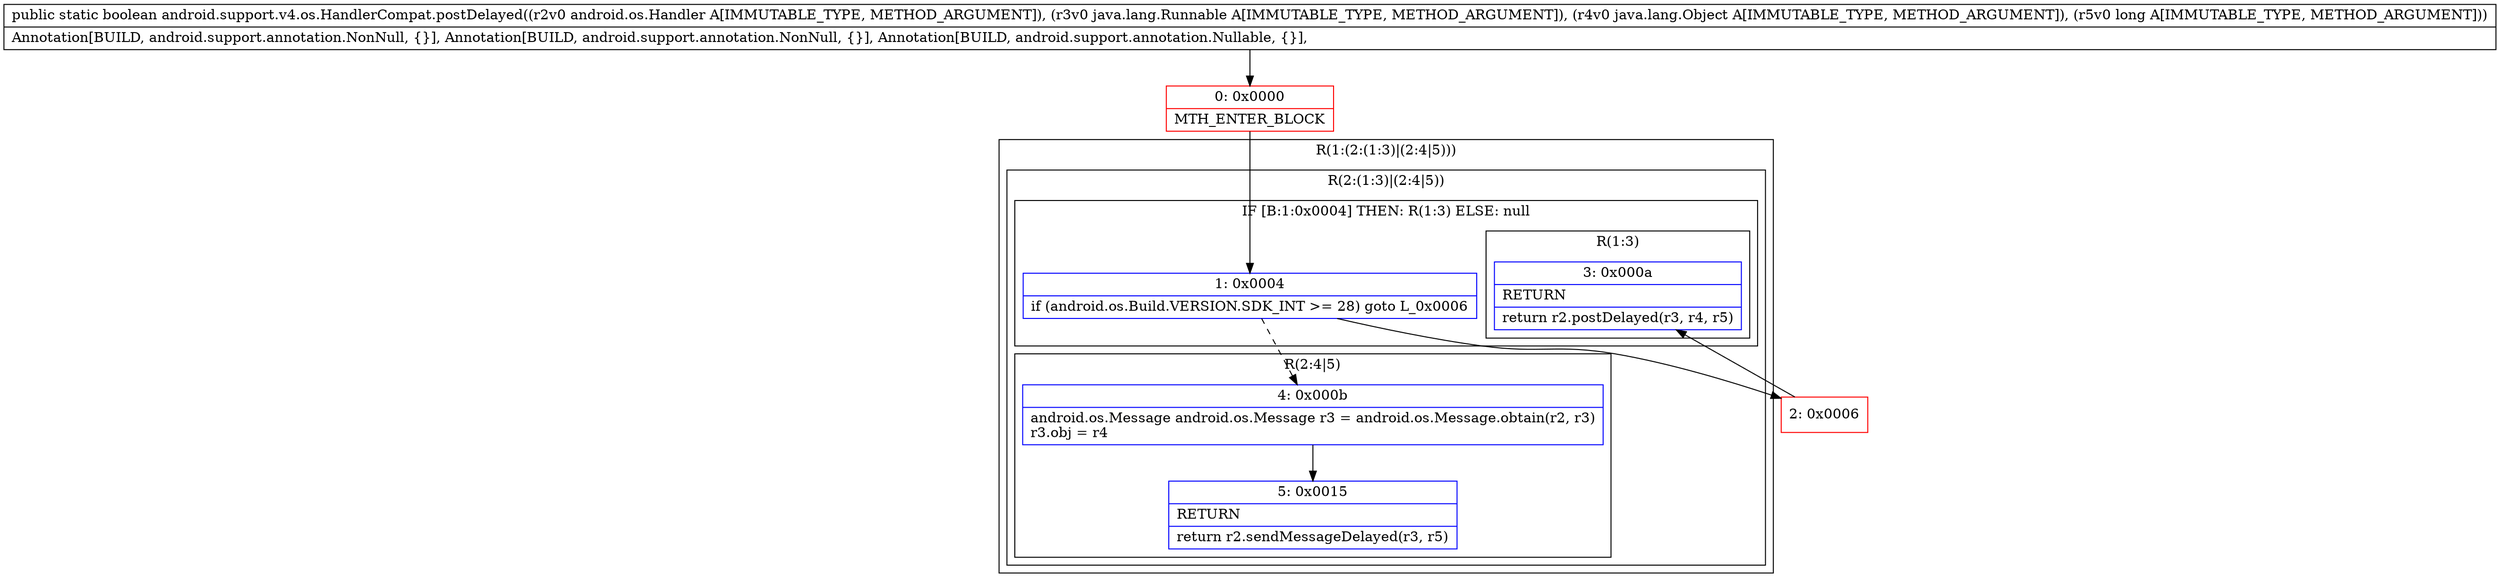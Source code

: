 digraph "CFG forandroid.support.v4.os.HandlerCompat.postDelayed(Landroid\/os\/Handler;Ljava\/lang\/Runnable;Ljava\/lang\/Object;J)Z" {
subgraph cluster_Region_1102258489 {
label = "R(1:(2:(1:3)|(2:4|5)))";
node [shape=record,color=blue];
subgraph cluster_Region_1689851949 {
label = "R(2:(1:3)|(2:4|5))";
node [shape=record,color=blue];
subgraph cluster_IfRegion_761457101 {
label = "IF [B:1:0x0004] THEN: R(1:3) ELSE: null";
node [shape=record,color=blue];
Node_1 [shape=record,label="{1\:\ 0x0004|if (android.os.Build.VERSION.SDK_INT \>= 28) goto L_0x0006\l}"];
subgraph cluster_Region_474491405 {
label = "R(1:3)";
node [shape=record,color=blue];
Node_3 [shape=record,label="{3\:\ 0x000a|RETURN\l|return r2.postDelayed(r3, r4, r5)\l}"];
}
}
subgraph cluster_Region_409616136 {
label = "R(2:4|5)";
node [shape=record,color=blue];
Node_4 [shape=record,label="{4\:\ 0x000b|android.os.Message android.os.Message r3 = android.os.Message.obtain(r2, r3)\lr3.obj = r4\l}"];
Node_5 [shape=record,label="{5\:\ 0x0015|RETURN\l|return r2.sendMessageDelayed(r3, r5)\l}"];
}
}
}
Node_0 [shape=record,color=red,label="{0\:\ 0x0000|MTH_ENTER_BLOCK\l}"];
Node_2 [shape=record,color=red,label="{2\:\ 0x0006}"];
MethodNode[shape=record,label="{public static boolean android.support.v4.os.HandlerCompat.postDelayed((r2v0 android.os.Handler A[IMMUTABLE_TYPE, METHOD_ARGUMENT]), (r3v0 java.lang.Runnable A[IMMUTABLE_TYPE, METHOD_ARGUMENT]), (r4v0 java.lang.Object A[IMMUTABLE_TYPE, METHOD_ARGUMENT]), (r5v0 long A[IMMUTABLE_TYPE, METHOD_ARGUMENT]))  | Annotation[BUILD, android.support.annotation.NonNull, \{\}], Annotation[BUILD, android.support.annotation.NonNull, \{\}], Annotation[BUILD, android.support.annotation.Nullable, \{\}], \l}"];
MethodNode -> Node_0;
Node_1 -> Node_2;
Node_1 -> Node_4[style=dashed];
Node_4 -> Node_5;
Node_0 -> Node_1;
Node_2 -> Node_3;
}

